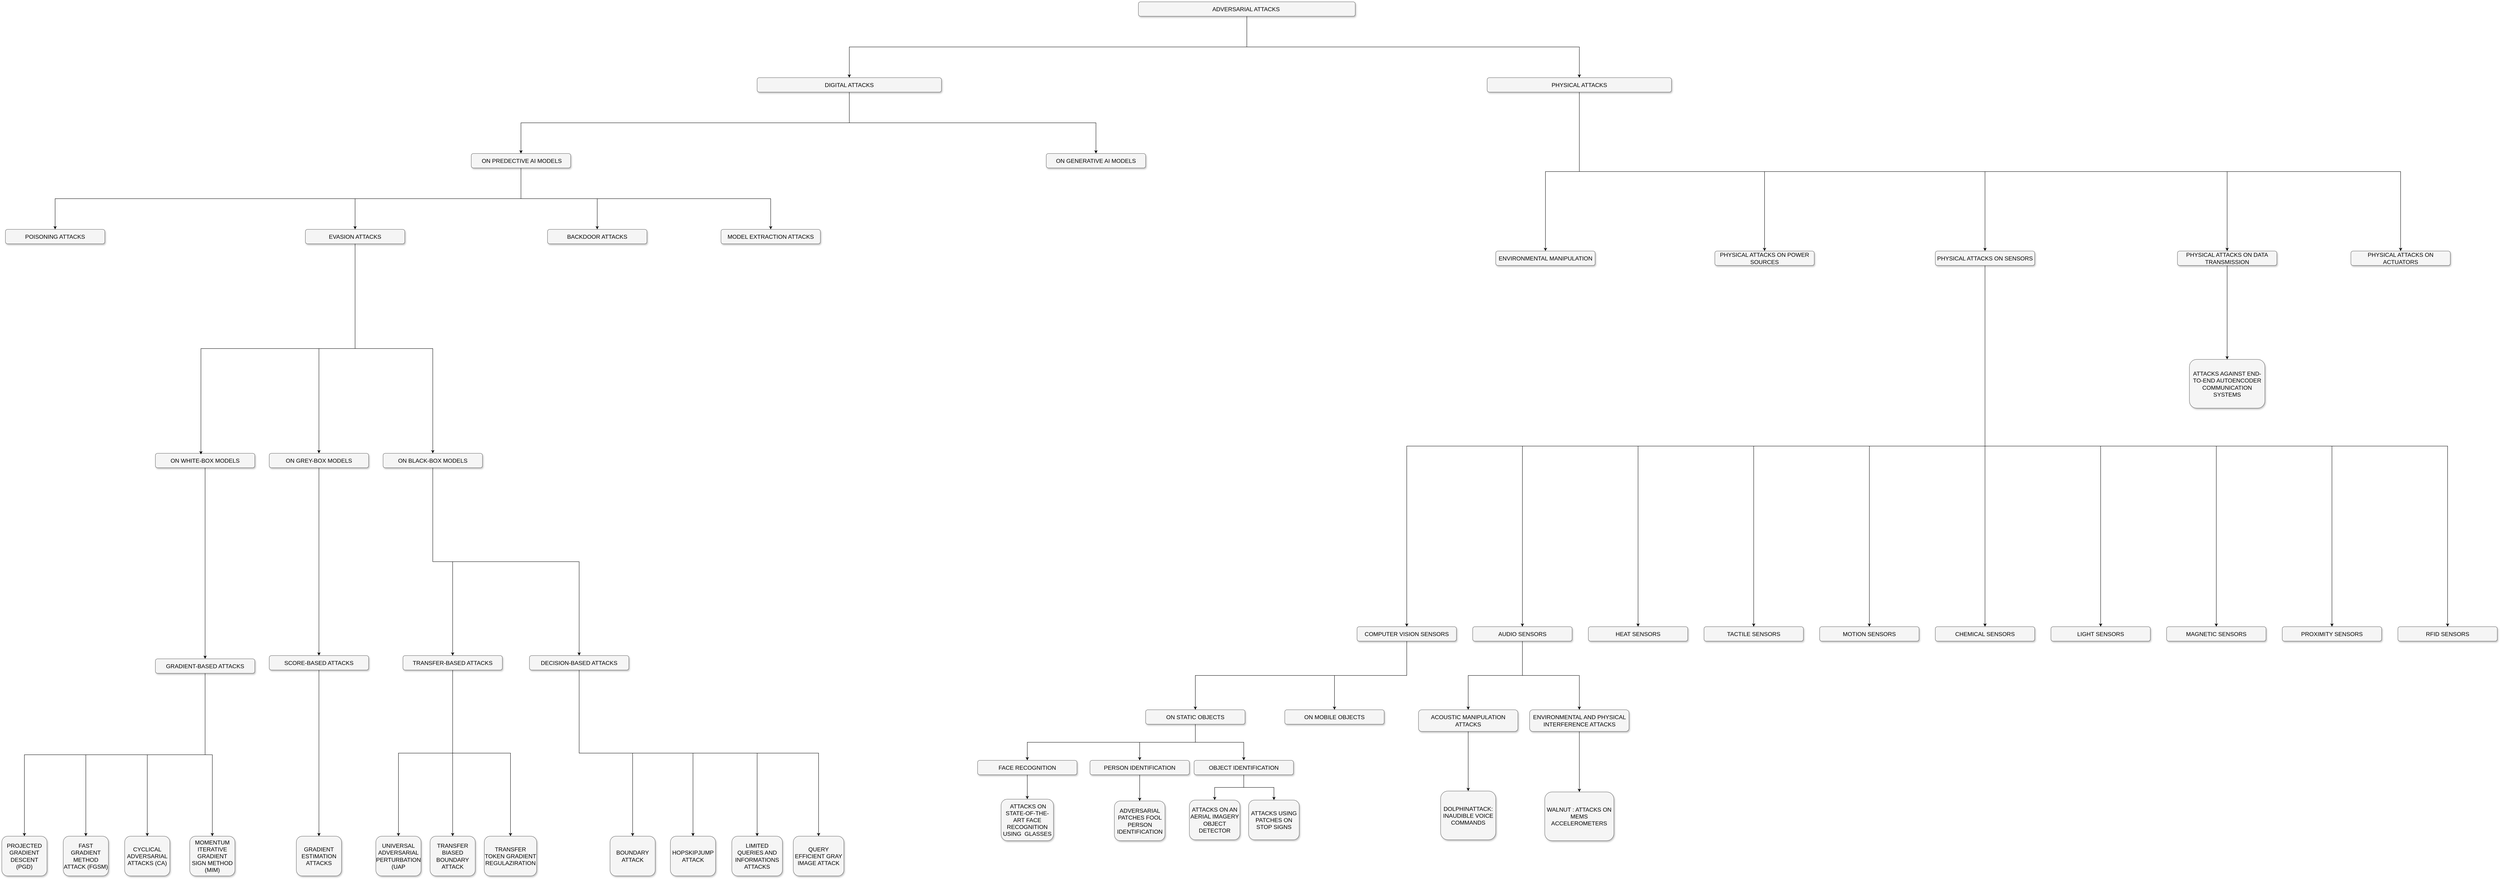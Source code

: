<mxfile version="23.1.5" type="github">
  <diagram name="Page-1" id="b98fa263-6416-c6ec-5b7d-78bf54ef71d0">
    <mxGraphModel dx="9243" dy="3036" grid="1" gridSize="10" guides="1" tooltips="1" connect="1" arrows="1" fold="1" page="1" pageScale="1.5" pageWidth="1169" pageHeight="826" background="none" math="0" shadow="0">
      <root>
        <mxCell id="0" style=";html=1;" />
        <mxCell id="1" style=";html=1;" parent="0" />
        <mxCell id="x_1_iU8MJ9YoaZBr5OPV-16" style="edgeStyle=orthogonalEdgeStyle;rounded=0;orthogonalLoop=1;jettySize=auto;html=1;exitX=0.5;exitY=1;exitDx=0;exitDy=0;entryX=0.5;entryY=0;entryDx=0;entryDy=0;" parent="1" source="303ed1de8c2c98b4-3" target="303ed1de8c2c98b4-4" edge="1">
          <mxGeometry relative="1" as="geometry" />
        </mxCell>
        <mxCell id="x_1_iU8MJ9YoaZBr5OPV-17" style="edgeStyle=orthogonalEdgeStyle;rounded=0;orthogonalLoop=1;jettySize=auto;html=1;exitX=0.5;exitY=1;exitDx=0;exitDy=0;entryX=0.5;entryY=0;entryDx=0;entryDy=0;" parent="1" source="303ed1de8c2c98b4-3" target="x_1_iU8MJ9YoaZBr5OPV-1" edge="1">
          <mxGeometry relative="1" as="geometry" />
        </mxCell>
        <mxCell id="303ed1de8c2c98b4-3" value="ADVERSARIAL ATTACKS&amp;nbsp;" style="whiteSpace=wrap;html=1;rounded=1;shadow=1;strokeWidth=1;fontSize=16;align=center;fillColor=#f5f5f5;strokeColor=#666666;" parent="1" vertex="1">
          <mxGeometry x="585" y="20" width="600" height="40" as="geometry" />
        </mxCell>
        <mxCell id="x_1_iU8MJ9YoaZBr5OPV-14" style="edgeStyle=orthogonalEdgeStyle;rounded=0;orthogonalLoop=1;jettySize=auto;html=1;exitX=0.5;exitY=1;exitDx=0;exitDy=0;entryX=0.5;entryY=0;entryDx=0;entryDy=0;" parent="1" source="303ed1de8c2c98b4-4" target="303ed1de8c2c98b4-5" edge="1">
          <mxGeometry relative="1" as="geometry" />
        </mxCell>
        <mxCell id="x_1_iU8MJ9YoaZBr5OPV-15" style="edgeStyle=orthogonalEdgeStyle;rounded=0;orthogonalLoop=1;jettySize=auto;html=1;exitX=0.5;exitY=1;exitDx=0;exitDy=0;entryX=0.5;entryY=0;entryDx=0;entryDy=0;" parent="1" source="303ed1de8c2c98b4-4" target="303ed1de8c2c98b4-6" edge="1">
          <mxGeometry relative="1" as="geometry" />
        </mxCell>
        <mxCell id="303ed1de8c2c98b4-4" value="DIGITAL ATTACKS" style="whiteSpace=wrap;html=1;rounded=1;shadow=1;strokeWidth=1;fontSize=16;align=center;fillColor=#f5f5f5;strokeColor=#666666;" parent="1" vertex="1">
          <mxGeometry x="-470" y="230" width="510" height="40" as="geometry" />
        </mxCell>
        <mxCell id="x_1_iU8MJ9YoaZBr5OPV-18" style="edgeStyle=orthogonalEdgeStyle;rounded=0;orthogonalLoop=1;jettySize=auto;html=1;exitX=0.5;exitY=1;exitDx=0;exitDy=0;entryX=0.5;entryY=0;entryDx=0;entryDy=0;" parent="1" source="303ed1de8c2c98b4-5" target="303ed1de8c2c98b4-7" edge="1">
          <mxGeometry relative="1" as="geometry" />
        </mxCell>
        <mxCell id="x_1_iU8MJ9YoaZBr5OPV-19" style="edgeStyle=orthogonalEdgeStyle;rounded=0;orthogonalLoop=1;jettySize=auto;html=1;exitX=0.5;exitY=1;exitDx=0;exitDy=0;entryX=0.5;entryY=0;entryDx=0;entryDy=0;" parent="1" source="303ed1de8c2c98b4-5" target="x_1_iU8MJ9YoaZBr5OPV-7" edge="1">
          <mxGeometry relative="1" as="geometry" />
        </mxCell>
        <mxCell id="x_1_iU8MJ9YoaZBr5OPV-20" style="edgeStyle=orthogonalEdgeStyle;rounded=0;orthogonalLoop=1;jettySize=auto;html=1;exitX=0.5;exitY=1;exitDx=0;exitDy=0;entryX=0.5;entryY=0;entryDx=0;entryDy=0;" parent="1" source="303ed1de8c2c98b4-5" target="x_1_iU8MJ9YoaZBr5OPV-8" edge="1">
          <mxGeometry relative="1" as="geometry" />
        </mxCell>
        <mxCell id="x_1_iU8MJ9YoaZBr5OPV-21" style="edgeStyle=orthogonalEdgeStyle;rounded=0;orthogonalLoop=1;jettySize=auto;html=1;exitX=0.5;exitY=1;exitDx=0;exitDy=0;entryX=0.5;entryY=0;entryDx=0;entryDy=0;" parent="1" source="303ed1de8c2c98b4-5" target="x_1_iU8MJ9YoaZBr5OPV-10" edge="1">
          <mxGeometry relative="1" as="geometry" />
        </mxCell>
        <mxCell id="303ed1de8c2c98b4-5" value="&amp;nbsp;ON PREDECTIVE AI MODELS" style="whiteSpace=wrap;html=1;rounded=1;shadow=1;strokeWidth=1;fontSize=16;align=center;fillColor=#f5f5f5;strokeColor=#666666;" parent="1" vertex="1">
          <mxGeometry x="-1261" y="440" width="275" height="40" as="geometry" />
        </mxCell>
        <mxCell id="303ed1de8c2c98b4-6" value="ON GENERATIVE AI MODELS" style="whiteSpace=wrap;html=1;rounded=1;shadow=1;strokeWidth=1;fontSize=16;align=center;fillColor=#f5f5f5;strokeColor=#666666;" parent="1" vertex="1">
          <mxGeometry x="330" y="440" width="275" height="40" as="geometry" />
        </mxCell>
        <mxCell id="303ed1de8c2c98b4-7" value="POISONING ATTACKS" style="whiteSpace=wrap;html=1;rounded=1;shadow=1;strokeWidth=1;fontSize=16;align=center;fillColor=#f5f5f5;strokeColor=#666666;" parent="1" vertex="1">
          <mxGeometry x="-2550" y="650" width="275" height="40" as="geometry" />
        </mxCell>
        <mxCell id="303ed1de8c2c98b4-27" value="MOMENTUM ITERATIVE GRADIENT SIGN METHOD (MIM)" style="whiteSpace=wrap;html=1;rounded=1;shadow=1;strokeWidth=1;fontSize=16;align=center;fillColor=#f5f5f5;strokeColor=#666666;" parent="1" vertex="1">
          <mxGeometry x="-2040" y="2330" width="125" height="110" as="geometry" />
        </mxCell>
        <mxCell id="303ed1de8c2c98b4-37" value="&lt;span&gt;UNIVERSAL ADVERSARIAL PERTURBATION (UAP&lt;/span&gt;" style="whiteSpace=wrap;html=1;rounded=1;shadow=1;strokeWidth=1;fontSize=16;align=center;fillColor=#f5f5f5;strokeColor=#666666;" parent="1" vertex="1">
          <mxGeometry x="-1525" y="2330" width="125" height="110" as="geometry" />
        </mxCell>
        <mxCell id="303ed1de8c2c98b4-49" value="FAST GRADIENT METHOD ATTACK (FGSM)" style="whiteSpace=wrap;html=1;rounded=1;shadow=1;strokeWidth=1;fontSize=16;align=center;fillColor=#f5f5f5;strokeColor=#666666;" parent="1" vertex="1">
          <mxGeometry x="-2390" y="2330" width="125" height="110" as="geometry" />
        </mxCell>
        <mxCell id="303ed1de8c2c98b4-50" value="&lt;span&gt;GRADIENT ESTIMATION ATTACKS&lt;/span&gt;" style="whiteSpace=wrap;html=1;rounded=1;shadow=1;strokeWidth=1;fontSize=16;align=center;fillColor=#f5f5f5;strokeColor=#666666;" parent="1" vertex="1">
          <mxGeometry x="-1745" y="2330" width="125" height="110" as="geometry" />
        </mxCell>
        <mxCell id="303ed1de8c2c98b4-59" value="&lt;span&gt;CYCLICAL ADVERSARIAL ATTACKS (CA)&lt;/span&gt;" style="whiteSpace=wrap;html=1;rounded=1;shadow=1;strokeWidth=1;fontSize=16;align=center;fillColor=#f5f5f5;strokeColor=#666666;" parent="1" vertex="1">
          <mxGeometry x="-2220" y="2330" width="125" height="110" as="geometry" />
        </mxCell>
        <mxCell id="WFDlAAHb3bw9WzpUW1FV-6" style="edgeStyle=orthogonalEdgeStyle;rounded=0;orthogonalLoop=1;jettySize=auto;html=1;exitX=0.5;exitY=1;exitDx=0;exitDy=0;entryX=0.5;entryY=0;entryDx=0;entryDy=0;" edge="1" parent="1" source="x_1_iU8MJ9YoaZBr5OPV-1" target="WFDlAAHb3bw9WzpUW1FV-5">
          <mxGeometry relative="1" as="geometry" />
        </mxCell>
        <mxCell id="WFDlAAHb3bw9WzpUW1FV-7" style="edgeStyle=orthogonalEdgeStyle;rounded=0;orthogonalLoop=1;jettySize=auto;html=1;exitX=0.5;exitY=1;exitDx=0;exitDy=0;entryX=0.5;entryY=0;entryDx=0;entryDy=0;" edge="1" parent="1" source="x_1_iU8MJ9YoaZBr5OPV-1" target="WFDlAAHb3bw9WzpUW1FV-1">
          <mxGeometry relative="1" as="geometry" />
        </mxCell>
        <mxCell id="WFDlAAHb3bw9WzpUW1FV-8" style="edgeStyle=orthogonalEdgeStyle;rounded=0;orthogonalLoop=1;jettySize=auto;html=1;exitX=0.5;exitY=1;exitDx=0;exitDy=0;entryX=0.5;entryY=0;entryDx=0;entryDy=0;" edge="1" parent="1" source="x_1_iU8MJ9YoaZBr5OPV-1" target="WFDlAAHb3bw9WzpUW1FV-2">
          <mxGeometry relative="1" as="geometry" />
        </mxCell>
        <mxCell id="WFDlAAHb3bw9WzpUW1FV-9" style="edgeStyle=orthogonalEdgeStyle;rounded=0;orthogonalLoop=1;jettySize=auto;html=1;exitX=0.5;exitY=1;exitDx=0;exitDy=0;entryX=0.5;entryY=0;entryDx=0;entryDy=0;" edge="1" parent="1" source="x_1_iU8MJ9YoaZBr5OPV-1" target="WFDlAAHb3bw9WzpUW1FV-3">
          <mxGeometry relative="1" as="geometry" />
        </mxCell>
        <mxCell id="WFDlAAHb3bw9WzpUW1FV-10" style="edgeStyle=orthogonalEdgeStyle;rounded=0;orthogonalLoop=1;jettySize=auto;html=1;exitX=0.5;exitY=1;exitDx=0;exitDy=0;entryX=0.5;entryY=0;entryDx=0;entryDy=0;" edge="1" parent="1" source="x_1_iU8MJ9YoaZBr5OPV-1" target="WFDlAAHb3bw9WzpUW1FV-4">
          <mxGeometry relative="1" as="geometry" />
        </mxCell>
        <mxCell id="x_1_iU8MJ9YoaZBr5OPV-1" value="PHYSICAL ATTACKS" style="whiteSpace=wrap;html=1;rounded=1;shadow=1;strokeWidth=1;fontSize=16;align=center;fillColor=#f5f5f5;strokeColor=#666666;" parent="1" vertex="1">
          <mxGeometry x="1550" y="230" width="510" height="40" as="geometry" />
        </mxCell>
        <mxCell id="x_1_iU8MJ9YoaZBr5OPV-28" style="edgeStyle=orthogonalEdgeStyle;rounded=0;orthogonalLoop=1;jettySize=auto;html=1;exitX=0.5;exitY=1;exitDx=0;exitDy=0;entryX=0.5;entryY=0;entryDx=0;entryDy=0;" parent="1" source="x_1_iU8MJ9YoaZBr5OPV-7" target="x_1_iU8MJ9YoaZBr5OPV-22" edge="1">
          <mxGeometry relative="1" as="geometry" />
        </mxCell>
        <mxCell id="x_1_iU8MJ9YoaZBr5OPV-29" style="edgeStyle=orthogonalEdgeStyle;rounded=0;orthogonalLoop=1;jettySize=auto;html=1;exitX=0.5;exitY=1;exitDx=0;exitDy=0;entryX=0.5;entryY=0;entryDx=0;entryDy=0;" parent="1" source="x_1_iU8MJ9YoaZBr5OPV-7" target="x_1_iU8MJ9YoaZBr5OPV-25" edge="1">
          <mxGeometry relative="1" as="geometry" />
        </mxCell>
        <mxCell id="x_1_iU8MJ9YoaZBr5OPV-7" value="EVASION ATTACKS" style="whiteSpace=wrap;html=1;rounded=1;shadow=1;strokeWidth=1;fontSize=16;align=center;fillColor=#f5f5f5;strokeColor=#666666;" parent="1" vertex="1">
          <mxGeometry x="-1720" y="650" width="275" height="40" as="geometry" />
        </mxCell>
        <mxCell id="x_1_iU8MJ9YoaZBr5OPV-8" value="BACKDOOR ATTACKS" style="whiteSpace=wrap;html=1;rounded=1;shadow=1;strokeWidth=1;fontSize=16;align=center;fillColor=#f5f5f5;strokeColor=#666666;" parent="1" vertex="1">
          <mxGeometry x="-1050" y="650" width="275" height="40" as="geometry" />
        </mxCell>
        <mxCell id="x_1_iU8MJ9YoaZBr5OPV-10" value="MODEL EXTRACTION ATTACKS" style="whiteSpace=wrap;html=1;rounded=1;shadow=1;strokeWidth=1;fontSize=16;align=center;fillColor=#f5f5f5;strokeColor=#666666;" parent="1" vertex="1">
          <mxGeometry x="-570" y="650" width="275" height="40" as="geometry" />
        </mxCell>
        <mxCell id="x_1_iU8MJ9YoaZBr5OPV-36" style="edgeStyle=orthogonalEdgeStyle;rounded=0;orthogonalLoop=1;jettySize=auto;html=1;exitX=0.5;exitY=1;exitDx=0;exitDy=0;entryX=0.5;entryY=0;entryDx=0;entryDy=0;" parent="1" source="x_1_iU8MJ9YoaZBr5OPV-22" target="x_1_iU8MJ9YoaZBr5OPV-31" edge="1">
          <mxGeometry relative="1" as="geometry" />
        </mxCell>
        <mxCell id="x_1_iU8MJ9YoaZBr5OPV-22" value="ON GREY-BOX MODELS" style="whiteSpace=wrap;html=1;rounded=1;shadow=1;strokeWidth=1;fontSize=16;align=center;fillColor=#f5f5f5;strokeColor=#666666;" parent="1" vertex="1">
          <mxGeometry x="-1820" y="1270" width="275" height="40" as="geometry" />
        </mxCell>
        <mxCell id="x_1_iU8MJ9YoaZBr5OPV-35" style="edgeStyle=orthogonalEdgeStyle;rounded=0;orthogonalLoop=1;jettySize=auto;html=1;exitX=0.5;exitY=1;exitDx=0;exitDy=0;entryX=0.5;entryY=0;entryDx=0;entryDy=0;" parent="1" source="x_1_iU8MJ9YoaZBr5OPV-23" target="x_1_iU8MJ9YoaZBr5OPV-30" edge="1">
          <mxGeometry relative="1" as="geometry" />
        </mxCell>
        <mxCell id="x_1_iU8MJ9YoaZBr5OPV-23" value="ON WHITE-BOX MODELS" style="whiteSpace=wrap;html=1;rounded=1;shadow=1;strokeWidth=1;fontSize=16;align=center;fillColor=#f5f5f5;strokeColor=#666666;" parent="1" vertex="1">
          <mxGeometry x="-2135" y="1270" width="275" height="40" as="geometry" />
        </mxCell>
        <mxCell id="x_1_iU8MJ9YoaZBr5OPV-37" style="edgeStyle=orthogonalEdgeStyle;rounded=0;orthogonalLoop=1;jettySize=auto;html=1;exitX=0.5;exitY=1;exitDx=0;exitDy=0;entryX=0.5;entryY=0;entryDx=0;entryDy=0;" parent="1" source="x_1_iU8MJ9YoaZBr5OPV-25" target="x_1_iU8MJ9YoaZBr5OPV-32" edge="1">
          <mxGeometry relative="1" as="geometry" />
        </mxCell>
        <mxCell id="x_1_iU8MJ9YoaZBr5OPV-38" style="edgeStyle=orthogonalEdgeStyle;rounded=0;orthogonalLoop=1;jettySize=auto;html=1;exitX=0.5;exitY=1;exitDx=0;exitDy=0;entryX=0.5;entryY=0;entryDx=0;entryDy=0;" parent="1" source="x_1_iU8MJ9YoaZBr5OPV-25" target="x_1_iU8MJ9YoaZBr5OPV-33" edge="1">
          <mxGeometry relative="1" as="geometry" />
        </mxCell>
        <mxCell id="x_1_iU8MJ9YoaZBr5OPV-25" value="ON BLACK-BOX MODELS" style="whiteSpace=wrap;html=1;rounded=1;shadow=1;strokeWidth=1;fontSize=16;align=center;fillColor=#f5f5f5;strokeColor=#666666;" parent="1" vertex="1">
          <mxGeometry x="-1505" y="1270" width="275" height="40" as="geometry" />
        </mxCell>
        <mxCell id="x_1_iU8MJ9YoaZBr5OPV-26" style="edgeStyle=orthogonalEdgeStyle;rounded=0;orthogonalLoop=1;jettySize=auto;html=1;exitX=0.5;exitY=1;exitDx=0;exitDy=0;entryX=0.458;entryY=0.075;entryDx=0;entryDy=0;entryPerimeter=0;" parent="1" source="x_1_iU8MJ9YoaZBr5OPV-7" target="x_1_iU8MJ9YoaZBr5OPV-23" edge="1">
          <mxGeometry relative="1" as="geometry" />
        </mxCell>
        <mxCell id="x_1_iU8MJ9YoaZBr5OPV-39" style="edgeStyle=orthogonalEdgeStyle;rounded=0;orthogonalLoop=1;jettySize=auto;html=1;exitX=0.5;exitY=1;exitDx=0;exitDy=0;entryX=0.5;entryY=0;entryDx=0;entryDy=0;" parent="1" source="x_1_iU8MJ9YoaZBr5OPV-30" target="303ed1de8c2c98b4-49" edge="1">
          <mxGeometry relative="1" as="geometry" />
        </mxCell>
        <mxCell id="x_1_iU8MJ9YoaZBr5OPV-40" style="edgeStyle=orthogonalEdgeStyle;rounded=0;orthogonalLoop=1;jettySize=auto;html=1;exitX=0.5;exitY=1;exitDx=0;exitDy=0;entryX=0.5;entryY=0;entryDx=0;entryDy=0;" parent="1" source="x_1_iU8MJ9YoaZBr5OPV-30" target="303ed1de8c2c98b4-59" edge="1">
          <mxGeometry relative="1" as="geometry" />
        </mxCell>
        <mxCell id="x_1_iU8MJ9YoaZBr5OPV-41" style="edgeStyle=orthogonalEdgeStyle;rounded=0;orthogonalLoop=1;jettySize=auto;html=1;exitX=0.5;exitY=1;exitDx=0;exitDy=0;entryX=0.5;entryY=0;entryDx=0;entryDy=0;" parent="1" source="x_1_iU8MJ9YoaZBr5OPV-30" target="303ed1de8c2c98b4-27" edge="1">
          <mxGeometry relative="1" as="geometry" />
        </mxCell>
        <mxCell id="x_1_iU8MJ9YoaZBr5OPV-43" style="edgeStyle=orthogonalEdgeStyle;rounded=0;orthogonalLoop=1;jettySize=auto;html=1;exitX=0.5;exitY=1;exitDx=0;exitDy=0;entryX=0.5;entryY=0;entryDx=0;entryDy=0;" parent="1" source="x_1_iU8MJ9YoaZBr5OPV-30" target="x_1_iU8MJ9YoaZBr5OPV-42" edge="1">
          <mxGeometry relative="1" as="geometry" />
        </mxCell>
        <mxCell id="x_1_iU8MJ9YoaZBr5OPV-30" value="GRADIENT-BASED ATTACKS" style="whiteSpace=wrap;html=1;rounded=1;shadow=1;strokeWidth=1;fontSize=16;align=center;fillColor=#f5f5f5;strokeColor=#666666;" parent="1" vertex="1">
          <mxGeometry x="-2135" y="1839" width="275" height="40" as="geometry" />
        </mxCell>
        <mxCell id="x_1_iU8MJ9YoaZBr5OPV-44" style="edgeStyle=orthogonalEdgeStyle;rounded=0;orthogonalLoop=1;jettySize=auto;html=1;exitX=0.5;exitY=1;exitDx=0;exitDy=0;entryX=0.5;entryY=0;entryDx=0;entryDy=0;" parent="1" source="x_1_iU8MJ9YoaZBr5OPV-31" target="303ed1de8c2c98b4-50" edge="1">
          <mxGeometry relative="1" as="geometry" />
        </mxCell>
        <mxCell id="x_1_iU8MJ9YoaZBr5OPV-31" value="SCORE-BASED ATTACKS" style="whiteSpace=wrap;html=1;rounded=1;shadow=1;strokeWidth=1;fontSize=16;align=center;fillColor=#f5f5f5;strokeColor=#666666;" parent="1" vertex="1">
          <mxGeometry x="-1820" y="1830" width="275" height="40" as="geometry" />
        </mxCell>
        <mxCell id="x_1_iU8MJ9YoaZBr5OPV-48" style="edgeStyle=orthogonalEdgeStyle;rounded=0;orthogonalLoop=1;jettySize=auto;html=1;exitX=0.5;exitY=1;exitDx=0;exitDy=0;entryX=0.5;entryY=0;entryDx=0;entryDy=0;" parent="1" source="x_1_iU8MJ9YoaZBr5OPV-32" target="303ed1de8c2c98b4-37" edge="1">
          <mxGeometry relative="1" as="geometry" />
        </mxCell>
        <mxCell id="x_1_iU8MJ9YoaZBr5OPV-49" style="edgeStyle=orthogonalEdgeStyle;rounded=0;orthogonalLoop=1;jettySize=auto;html=1;exitX=0.5;exitY=1;exitDx=0;exitDy=0;entryX=0.5;entryY=0;entryDx=0;entryDy=0;" parent="1" source="x_1_iU8MJ9YoaZBr5OPV-32" target="x_1_iU8MJ9YoaZBr5OPV-46" edge="1">
          <mxGeometry relative="1" as="geometry" />
        </mxCell>
        <mxCell id="x_1_iU8MJ9YoaZBr5OPV-50" style="edgeStyle=orthogonalEdgeStyle;rounded=0;orthogonalLoop=1;jettySize=auto;html=1;exitX=0.5;exitY=1;exitDx=0;exitDy=0;entryX=0.5;entryY=0;entryDx=0;entryDy=0;" parent="1" source="x_1_iU8MJ9YoaZBr5OPV-32" target="x_1_iU8MJ9YoaZBr5OPV-47" edge="1">
          <mxGeometry relative="1" as="geometry" />
        </mxCell>
        <mxCell id="x_1_iU8MJ9YoaZBr5OPV-32" value="TRANSFER-BASED ATTACKS" style="whiteSpace=wrap;html=1;rounded=1;shadow=1;strokeWidth=1;fontSize=16;align=center;fillColor=#f5f5f5;strokeColor=#666666;" parent="1" vertex="1">
          <mxGeometry x="-1450" y="1830" width="275" height="40" as="geometry" />
        </mxCell>
        <mxCell id="x_1_iU8MJ9YoaZBr5OPV-55" style="edgeStyle=orthogonalEdgeStyle;rounded=0;orthogonalLoop=1;jettySize=auto;html=1;exitX=0.5;exitY=1;exitDx=0;exitDy=0;entryX=0.5;entryY=0;entryDx=0;entryDy=0;" parent="1" source="x_1_iU8MJ9YoaZBr5OPV-33" target="x_1_iU8MJ9YoaZBr5OPV-52" edge="1">
          <mxGeometry relative="1" as="geometry" />
        </mxCell>
        <mxCell id="x_1_iU8MJ9YoaZBr5OPV-56" style="edgeStyle=orthogonalEdgeStyle;rounded=0;orthogonalLoop=1;jettySize=auto;html=1;exitX=0.5;exitY=1;exitDx=0;exitDy=0;entryX=0.5;entryY=0;entryDx=0;entryDy=0;" parent="1" source="x_1_iU8MJ9YoaZBr5OPV-33" target="x_1_iU8MJ9YoaZBr5OPV-51" edge="1">
          <mxGeometry relative="1" as="geometry" />
        </mxCell>
        <mxCell id="x_1_iU8MJ9YoaZBr5OPV-57" style="edgeStyle=orthogonalEdgeStyle;rounded=0;orthogonalLoop=1;jettySize=auto;html=1;exitX=0.5;exitY=1;exitDx=0;exitDy=0;entryX=0.5;entryY=0;entryDx=0;entryDy=0;" parent="1" source="x_1_iU8MJ9YoaZBr5OPV-33" target="x_1_iU8MJ9YoaZBr5OPV-53" edge="1">
          <mxGeometry relative="1" as="geometry" />
        </mxCell>
        <mxCell id="x_1_iU8MJ9YoaZBr5OPV-58" style="edgeStyle=orthogonalEdgeStyle;rounded=0;orthogonalLoop=1;jettySize=auto;html=1;exitX=0.5;exitY=1;exitDx=0;exitDy=0;entryX=0.5;entryY=0;entryDx=0;entryDy=0;" parent="1" source="x_1_iU8MJ9YoaZBr5OPV-33" target="x_1_iU8MJ9YoaZBr5OPV-54" edge="1">
          <mxGeometry relative="1" as="geometry" />
        </mxCell>
        <mxCell id="x_1_iU8MJ9YoaZBr5OPV-33" value="DECISION-BASED ATTACKS" style="whiteSpace=wrap;html=1;rounded=1;shadow=1;strokeWidth=1;fontSize=16;align=center;fillColor=#f5f5f5;strokeColor=#666666;" parent="1" vertex="1">
          <mxGeometry x="-1100" y="1830" width="275" height="40" as="geometry" />
        </mxCell>
        <mxCell id="x_1_iU8MJ9YoaZBr5OPV-34" style="edgeStyle=orthogonalEdgeStyle;rounded=0;orthogonalLoop=1;jettySize=auto;html=1;exitX=0.5;exitY=1;exitDx=0;exitDy=0;" parent="1" source="x_1_iU8MJ9YoaZBr5OPV-32" target="x_1_iU8MJ9YoaZBr5OPV-32" edge="1">
          <mxGeometry relative="1" as="geometry" />
        </mxCell>
        <mxCell id="x_1_iU8MJ9YoaZBr5OPV-42" value="&lt;span&gt;PROJECTED GRADIENT DESCENT (PGD)&lt;/span&gt;" style="whiteSpace=wrap;html=1;rounded=1;shadow=1;strokeWidth=1;fontSize=16;align=center;fillColor=#f5f5f5;strokeColor=#666666;" parent="1" vertex="1">
          <mxGeometry x="-2560" y="2330" width="125" height="110" as="geometry" />
        </mxCell>
        <mxCell id="x_1_iU8MJ9YoaZBr5OPV-46" value="TRANSFER BIASED BOUNDARY ATTACK" style="whiteSpace=wrap;html=1;rounded=1;shadow=1;strokeWidth=1;fontSize=16;align=center;fillColor=#f5f5f5;strokeColor=#666666;" parent="1" vertex="1">
          <mxGeometry x="-1375" y="2330" width="125" height="110" as="geometry" />
        </mxCell>
        <mxCell id="x_1_iU8MJ9YoaZBr5OPV-47" value="TRANSFER TOKEN GRADIENT REGULAZIRATION" style="whiteSpace=wrap;html=1;rounded=1;shadow=1;strokeWidth=1;fontSize=16;align=center;fillColor=#f5f5f5;strokeColor=#666666;" parent="1" vertex="1">
          <mxGeometry x="-1225" y="2330" width="145" height="110" as="geometry" />
        </mxCell>
        <mxCell id="x_1_iU8MJ9YoaZBr5OPV-51" value="HOPSKIPJUMP ATTACK" style="whiteSpace=wrap;html=1;rounded=1;shadow=1;strokeWidth=1;fontSize=16;align=center;fillColor=#f5f5f5;strokeColor=#666666;" parent="1" vertex="1">
          <mxGeometry x="-710" y="2330" width="125" height="110" as="geometry" />
        </mxCell>
        <mxCell id="x_1_iU8MJ9YoaZBr5OPV-52" value="BOUNDARY ATTACK" style="whiteSpace=wrap;html=1;rounded=1;shadow=1;strokeWidth=1;fontSize=16;align=center;fillColor=#f5f5f5;strokeColor=#666666;" parent="1" vertex="1">
          <mxGeometry x="-877" y="2330" width="125" height="110" as="geometry" />
        </mxCell>
        <mxCell id="x_1_iU8MJ9YoaZBr5OPV-53" value="LIMITED QUERIES AND INFORMATIONS ATTACKS" style="whiteSpace=wrap;html=1;rounded=1;shadow=1;strokeWidth=1;fontSize=16;align=center;fillColor=#f5f5f5;strokeColor=#666666;" parent="1" vertex="1">
          <mxGeometry x="-540" y="2330" width="140" height="110" as="geometry" />
        </mxCell>
        <mxCell id="x_1_iU8MJ9YoaZBr5OPV-54" value="QUERY EFFICIENT GRAY IMAGE ATTACK" style="whiteSpace=wrap;html=1;rounded=1;shadow=1;strokeWidth=1;fontSize=16;align=center;fillColor=#f5f5f5;strokeColor=#666666;" parent="1" vertex="1">
          <mxGeometry x="-370" y="2330" width="140" height="110" as="geometry" />
        </mxCell>
        <mxCell id="WFDlAAHb3bw9WzpUW1FV-1" value="PHYSICAL ATTACKS ON POWER SOURCES" style="whiteSpace=wrap;html=1;rounded=1;shadow=1;strokeWidth=1;fontSize=16;align=center;fillColor=#f5f5f5;strokeColor=#666666;" vertex="1" parent="1">
          <mxGeometry x="2180" y="710" width="275" height="40" as="geometry" />
        </mxCell>
        <mxCell id="WFDlAAHb3bw9WzpUW1FV-26" style="edgeStyle=orthogonalEdgeStyle;rounded=0;orthogonalLoop=1;jettySize=auto;html=1;exitX=0.5;exitY=1;exitDx=0;exitDy=0;entryX=0.5;entryY=0;entryDx=0;entryDy=0;" edge="1" parent="1" source="WFDlAAHb3bw9WzpUW1FV-2" target="WFDlAAHb3bw9WzpUW1FV-11">
          <mxGeometry relative="1" as="geometry" />
        </mxCell>
        <mxCell id="WFDlAAHb3bw9WzpUW1FV-27" style="edgeStyle=orthogonalEdgeStyle;rounded=0;orthogonalLoop=1;jettySize=auto;html=1;exitX=0.5;exitY=1;exitDx=0;exitDy=0;entryX=0.5;entryY=0;entryDx=0;entryDy=0;" edge="1" parent="1" source="WFDlAAHb3bw9WzpUW1FV-2" target="WFDlAAHb3bw9WzpUW1FV-21">
          <mxGeometry relative="1" as="geometry" />
        </mxCell>
        <mxCell id="WFDlAAHb3bw9WzpUW1FV-28" style="edgeStyle=orthogonalEdgeStyle;rounded=0;orthogonalLoop=1;jettySize=auto;html=1;exitX=0.5;exitY=1;exitDx=0;exitDy=0;entryX=0.5;entryY=0;entryDx=0;entryDy=0;" edge="1" parent="1" source="WFDlAAHb3bw9WzpUW1FV-2" target="WFDlAAHb3bw9WzpUW1FV-20">
          <mxGeometry relative="1" as="geometry" />
        </mxCell>
        <mxCell id="WFDlAAHb3bw9WzpUW1FV-29" style="edgeStyle=orthogonalEdgeStyle;rounded=0;orthogonalLoop=1;jettySize=auto;html=1;exitX=0.5;exitY=1;exitDx=0;exitDy=0;entryX=0.5;entryY=0;entryDx=0;entryDy=0;" edge="1" parent="1" source="WFDlAAHb3bw9WzpUW1FV-2" target="WFDlAAHb3bw9WzpUW1FV-19">
          <mxGeometry relative="1" as="geometry" />
        </mxCell>
        <mxCell id="WFDlAAHb3bw9WzpUW1FV-30" style="edgeStyle=orthogonalEdgeStyle;rounded=0;orthogonalLoop=1;jettySize=auto;html=1;exitX=0.5;exitY=1;exitDx=0;exitDy=0;entryX=0.5;entryY=0;entryDx=0;entryDy=0;" edge="1" parent="1" source="WFDlAAHb3bw9WzpUW1FV-2" target="WFDlAAHb3bw9WzpUW1FV-18">
          <mxGeometry relative="1" as="geometry" />
        </mxCell>
        <mxCell id="WFDlAAHb3bw9WzpUW1FV-31" style="edgeStyle=orthogonalEdgeStyle;rounded=0;orthogonalLoop=1;jettySize=auto;html=1;exitX=0.5;exitY=1;exitDx=0;exitDy=0;" edge="1" parent="1" source="WFDlAAHb3bw9WzpUW1FV-2" target="WFDlAAHb3bw9WzpUW1FV-17">
          <mxGeometry relative="1" as="geometry" />
        </mxCell>
        <mxCell id="WFDlAAHb3bw9WzpUW1FV-33" style="edgeStyle=orthogonalEdgeStyle;rounded=0;orthogonalLoop=1;jettySize=auto;html=1;exitX=0.5;exitY=1;exitDx=0;exitDy=0;entryX=0.5;entryY=0;entryDx=0;entryDy=0;" edge="1" parent="1" source="WFDlAAHb3bw9WzpUW1FV-2" target="WFDlAAHb3bw9WzpUW1FV-16">
          <mxGeometry relative="1" as="geometry" />
        </mxCell>
        <mxCell id="WFDlAAHb3bw9WzpUW1FV-34" style="edgeStyle=orthogonalEdgeStyle;rounded=0;orthogonalLoop=1;jettySize=auto;html=1;exitX=0.5;exitY=1;exitDx=0;exitDy=0;entryX=0.5;entryY=0;entryDx=0;entryDy=0;" edge="1" parent="1" source="WFDlAAHb3bw9WzpUW1FV-2" target="WFDlAAHb3bw9WzpUW1FV-15">
          <mxGeometry relative="1" as="geometry" />
        </mxCell>
        <mxCell id="WFDlAAHb3bw9WzpUW1FV-35" style="edgeStyle=orthogonalEdgeStyle;rounded=0;orthogonalLoop=1;jettySize=auto;html=1;exitX=0.5;exitY=1;exitDx=0;exitDy=0;entryX=0.5;entryY=0;entryDx=0;entryDy=0;" edge="1" parent="1" source="WFDlAAHb3bw9WzpUW1FV-2" target="WFDlAAHb3bw9WzpUW1FV-14">
          <mxGeometry relative="1" as="geometry" />
        </mxCell>
        <mxCell id="WFDlAAHb3bw9WzpUW1FV-36" style="edgeStyle=orthogonalEdgeStyle;rounded=0;orthogonalLoop=1;jettySize=auto;html=1;exitX=0.5;exitY=1;exitDx=0;exitDy=0;entryX=0.5;entryY=0;entryDx=0;entryDy=0;" edge="1" parent="1" source="WFDlAAHb3bw9WzpUW1FV-2" target="WFDlAAHb3bw9WzpUW1FV-13">
          <mxGeometry relative="1" as="geometry" />
        </mxCell>
        <mxCell id="WFDlAAHb3bw9WzpUW1FV-2" value="PHYSICAL ATTACKS ON SENSORS" style="whiteSpace=wrap;html=1;rounded=1;shadow=1;strokeWidth=1;fontSize=16;align=center;fillColor=#f5f5f5;strokeColor=#666666;" vertex="1" parent="1">
          <mxGeometry x="2790" y="710" width="275" height="40" as="geometry" />
        </mxCell>
        <mxCell id="WFDlAAHb3bw9WzpUW1FV-75" style="edgeStyle=orthogonalEdgeStyle;rounded=0;orthogonalLoop=1;jettySize=auto;html=1;exitX=0.5;exitY=1;exitDx=0;exitDy=0;" edge="1" parent="1" source="WFDlAAHb3bw9WzpUW1FV-3" target="WFDlAAHb3bw9WzpUW1FV-74">
          <mxGeometry relative="1" as="geometry" />
        </mxCell>
        <mxCell id="WFDlAAHb3bw9WzpUW1FV-3" value="PHYSICAL ATTACKS ON DATA TRANSMISSION" style="whiteSpace=wrap;html=1;rounded=1;shadow=1;strokeWidth=1;fontSize=16;align=center;fillColor=#f5f5f5;strokeColor=#666666;" vertex="1" parent="1">
          <mxGeometry x="3460" y="710" width="275" height="40" as="geometry" />
        </mxCell>
        <mxCell id="WFDlAAHb3bw9WzpUW1FV-4" value="PHYSICAL ATTACKS ON ACTUATORS" style="whiteSpace=wrap;html=1;rounded=1;shadow=1;strokeWidth=1;fontSize=16;align=center;fillColor=#f5f5f5;strokeColor=#666666;" vertex="1" parent="1">
          <mxGeometry x="3940" y="710" width="275" height="40" as="geometry" />
        </mxCell>
        <mxCell id="WFDlAAHb3bw9WzpUW1FV-5" value="ENVIRONMENTAL MANIPULATION" style="whiteSpace=wrap;html=1;rounded=1;shadow=1;strokeWidth=1;fontSize=16;align=center;fillColor=#f5f5f5;strokeColor=#666666;" vertex="1" parent="1">
          <mxGeometry x="1573.75" y="710" width="275" height="40" as="geometry" />
        </mxCell>
        <mxCell id="WFDlAAHb3bw9WzpUW1FV-72" style="edgeStyle=orthogonalEdgeStyle;rounded=0;orthogonalLoop=1;jettySize=auto;html=1;exitX=0.5;exitY=1;exitDx=0;exitDy=0;entryX=0.5;entryY=0;entryDx=0;entryDy=0;" edge="1" parent="1" source="WFDlAAHb3bw9WzpUW1FV-11" target="WFDlAAHb3bw9WzpUW1FV-39">
          <mxGeometry relative="1" as="geometry" />
        </mxCell>
        <mxCell id="WFDlAAHb3bw9WzpUW1FV-73" style="edgeStyle=orthogonalEdgeStyle;rounded=0;orthogonalLoop=1;jettySize=auto;html=1;exitX=0.5;exitY=1;exitDx=0;exitDy=0;entryX=0.5;entryY=0;entryDx=0;entryDy=0;" edge="1" parent="1" source="WFDlAAHb3bw9WzpUW1FV-11" target="WFDlAAHb3bw9WzpUW1FV-38">
          <mxGeometry relative="1" as="geometry" />
        </mxCell>
        <mxCell id="WFDlAAHb3bw9WzpUW1FV-11" value="COMPUTER VISION SENSORS" style="whiteSpace=wrap;html=1;rounded=1;shadow=1;strokeWidth=1;fontSize=16;align=center;fillColor=#f5f5f5;strokeColor=#666666;" vertex="1" parent="1">
          <mxGeometry x="1190" y="1750" width="275" height="40" as="geometry" />
        </mxCell>
        <mxCell id="WFDlAAHb3bw9WzpUW1FV-13" value="RFID SENSORS" style="whiteSpace=wrap;html=1;rounded=1;shadow=1;strokeWidth=1;fontSize=16;align=center;fillColor=#f5f5f5;strokeColor=#666666;" vertex="1" parent="1">
          <mxGeometry x="4070" y="1750" width="275" height="40" as="geometry" />
        </mxCell>
        <mxCell id="WFDlAAHb3bw9WzpUW1FV-14" value="PROXIMITY SENSORS" style="whiteSpace=wrap;html=1;rounded=1;shadow=1;strokeWidth=1;fontSize=16;align=center;fillColor=#f5f5f5;strokeColor=#666666;" vertex="1" parent="1">
          <mxGeometry x="3750" y="1750" width="275" height="40" as="geometry" />
        </mxCell>
        <mxCell id="WFDlAAHb3bw9WzpUW1FV-15" value="MAGNETIC SENSORS" style="whiteSpace=wrap;html=1;rounded=1;shadow=1;strokeWidth=1;fontSize=16;align=center;fillColor=#f5f5f5;strokeColor=#666666;" vertex="1" parent="1">
          <mxGeometry x="3430" y="1750" width="275" height="40" as="geometry" />
        </mxCell>
        <mxCell id="WFDlAAHb3bw9WzpUW1FV-16" value="LIGHT SENSORS" style="whiteSpace=wrap;html=1;rounded=1;shadow=1;strokeWidth=1;fontSize=16;align=center;fillColor=#f5f5f5;strokeColor=#666666;" vertex="1" parent="1">
          <mxGeometry x="3110" y="1750" width="275" height="40" as="geometry" />
        </mxCell>
        <mxCell id="WFDlAAHb3bw9WzpUW1FV-17" value="CHEMICAL SENSORS" style="whiteSpace=wrap;html=1;rounded=1;shadow=1;strokeWidth=1;fontSize=16;align=center;fillColor=#f5f5f5;strokeColor=#666666;" vertex="1" parent="1">
          <mxGeometry x="2790" y="1750" width="275" height="40" as="geometry" />
        </mxCell>
        <mxCell id="WFDlAAHb3bw9WzpUW1FV-18" value="MOTION SENSORS" style="whiteSpace=wrap;html=1;rounded=1;shadow=1;strokeWidth=1;fontSize=16;align=center;fillColor=#f5f5f5;strokeColor=#666666;" vertex="1" parent="1">
          <mxGeometry x="2470" y="1750" width="275" height="40" as="geometry" />
        </mxCell>
        <mxCell id="WFDlAAHb3bw9WzpUW1FV-19" value="TACTILE SENSORS" style="whiteSpace=wrap;html=1;rounded=1;shadow=1;strokeWidth=1;fontSize=16;align=center;fillColor=#f5f5f5;strokeColor=#666666;" vertex="1" parent="1">
          <mxGeometry x="2150" y="1750" width="275" height="40" as="geometry" />
        </mxCell>
        <mxCell id="WFDlAAHb3bw9WzpUW1FV-20" value="HEAT SENSORS" style="whiteSpace=wrap;html=1;rounded=1;shadow=1;strokeWidth=1;fontSize=16;align=center;fillColor=#f5f5f5;strokeColor=#666666;" vertex="1" parent="1">
          <mxGeometry x="1830" y="1750" width="275" height="40" as="geometry" />
        </mxCell>
        <mxCell id="WFDlAAHb3bw9WzpUW1FV-69" style="edgeStyle=orthogonalEdgeStyle;rounded=0;orthogonalLoop=1;jettySize=auto;html=1;exitX=0.5;exitY=1;exitDx=0;exitDy=0;" edge="1" parent="1" source="WFDlAAHb3bw9WzpUW1FV-21" target="WFDlAAHb3bw9WzpUW1FV-60">
          <mxGeometry relative="1" as="geometry" />
        </mxCell>
        <mxCell id="WFDlAAHb3bw9WzpUW1FV-70" style="edgeStyle=orthogonalEdgeStyle;rounded=0;orthogonalLoop=1;jettySize=auto;html=1;exitX=0.5;exitY=1;exitDx=0;exitDy=0;" edge="1" parent="1" source="WFDlAAHb3bw9WzpUW1FV-21" target="WFDlAAHb3bw9WzpUW1FV-61">
          <mxGeometry relative="1" as="geometry" />
        </mxCell>
        <mxCell id="WFDlAAHb3bw9WzpUW1FV-21" value="AUDIO SENSORS" style="whiteSpace=wrap;html=1;rounded=1;shadow=1;strokeWidth=1;fontSize=16;align=center;fillColor=#f5f5f5;strokeColor=#666666;" vertex="1" parent="1">
          <mxGeometry x="1510" y="1750" width="275" height="40" as="geometry" />
        </mxCell>
        <mxCell id="WFDlAAHb3bw9WzpUW1FV-54" style="edgeStyle=orthogonalEdgeStyle;rounded=0;orthogonalLoop=1;jettySize=auto;html=1;exitX=0.5;exitY=1;exitDx=0;exitDy=0;entryX=0.5;entryY=0;entryDx=0;entryDy=0;" edge="1" parent="1" source="WFDlAAHb3bw9WzpUW1FV-38" target="WFDlAAHb3bw9WzpUW1FV-42">
          <mxGeometry relative="1" as="geometry" />
        </mxCell>
        <mxCell id="WFDlAAHb3bw9WzpUW1FV-55" style="edgeStyle=orthogonalEdgeStyle;rounded=0;orthogonalLoop=1;jettySize=auto;html=1;exitX=0.5;exitY=1;exitDx=0;exitDy=0;entryX=0.5;entryY=0;entryDx=0;entryDy=0;" edge="1" parent="1" source="WFDlAAHb3bw9WzpUW1FV-38" target="WFDlAAHb3bw9WzpUW1FV-43">
          <mxGeometry relative="1" as="geometry" />
        </mxCell>
        <mxCell id="WFDlAAHb3bw9WzpUW1FV-56" style="edgeStyle=orthogonalEdgeStyle;rounded=0;orthogonalLoop=1;jettySize=auto;html=1;exitX=0.5;exitY=1;exitDx=0;exitDy=0;entryX=0.5;entryY=0;entryDx=0;entryDy=0;" edge="1" parent="1" source="WFDlAAHb3bw9WzpUW1FV-38" target="WFDlAAHb3bw9WzpUW1FV-45">
          <mxGeometry relative="1" as="geometry" />
        </mxCell>
        <mxCell id="WFDlAAHb3bw9WzpUW1FV-38" value="ON STATIC OBJECTS" style="whiteSpace=wrap;html=1;rounded=1;shadow=1;strokeWidth=1;fontSize=16;align=center;fillColor=#f5f5f5;strokeColor=#666666;" vertex="1" parent="1">
          <mxGeometry x="605" y="1980" width="275" height="40" as="geometry" />
        </mxCell>
        <mxCell id="WFDlAAHb3bw9WzpUW1FV-39" value="ON MOBILE OBJECTS" style="whiteSpace=wrap;html=1;rounded=1;shadow=1;strokeWidth=1;fontSize=16;align=center;fillColor=#f5f5f5;strokeColor=#666666;" vertex="1" parent="1">
          <mxGeometry x="990" y="1980" width="275" height="40" as="geometry" />
        </mxCell>
        <mxCell id="WFDlAAHb3bw9WzpUW1FV-50" style="edgeStyle=orthogonalEdgeStyle;rounded=0;orthogonalLoop=1;jettySize=auto;html=1;exitX=0.5;exitY=1;exitDx=0;exitDy=0;" edge="1" parent="1" source="WFDlAAHb3bw9WzpUW1FV-42" target="WFDlAAHb3bw9WzpUW1FV-46">
          <mxGeometry relative="1" as="geometry" />
        </mxCell>
        <mxCell id="WFDlAAHb3bw9WzpUW1FV-42" value="FACE RECOGNITION" style="whiteSpace=wrap;html=1;rounded=1;shadow=1;strokeWidth=1;fontSize=16;align=center;fillColor=#f5f5f5;strokeColor=#666666;" vertex="1" parent="1">
          <mxGeometry x="140" y="2120" width="275" height="40" as="geometry" />
        </mxCell>
        <mxCell id="WFDlAAHb3bw9WzpUW1FV-51" style="edgeStyle=orthogonalEdgeStyle;rounded=0;orthogonalLoop=1;jettySize=auto;html=1;exitX=0.5;exitY=1;exitDx=0;exitDy=0;entryX=0.5;entryY=0;entryDx=0;entryDy=0;" edge="1" parent="1" source="WFDlAAHb3bw9WzpUW1FV-43" target="WFDlAAHb3bw9WzpUW1FV-47">
          <mxGeometry relative="1" as="geometry" />
        </mxCell>
        <mxCell id="WFDlAAHb3bw9WzpUW1FV-43" value="PERSON IDENTIFICATION" style="whiteSpace=wrap;html=1;rounded=1;shadow=1;strokeWidth=1;fontSize=16;align=center;fillColor=#f5f5f5;strokeColor=#666666;" vertex="1" parent="1">
          <mxGeometry x="451" y="2120" width="275" height="40" as="geometry" />
        </mxCell>
        <mxCell id="WFDlAAHb3bw9WzpUW1FV-52" style="edgeStyle=orthogonalEdgeStyle;rounded=0;orthogonalLoop=1;jettySize=auto;html=1;exitX=0.5;exitY=1;exitDx=0;exitDy=0;entryX=0.5;entryY=0;entryDx=0;entryDy=0;" edge="1" parent="1" source="WFDlAAHb3bw9WzpUW1FV-45" target="WFDlAAHb3bw9WzpUW1FV-48">
          <mxGeometry relative="1" as="geometry" />
        </mxCell>
        <mxCell id="WFDlAAHb3bw9WzpUW1FV-53" style="edgeStyle=orthogonalEdgeStyle;rounded=0;orthogonalLoop=1;jettySize=auto;html=1;exitX=0.5;exitY=1;exitDx=0;exitDy=0;entryX=0.5;entryY=0;entryDx=0;entryDy=0;" edge="1" parent="1" source="WFDlAAHb3bw9WzpUW1FV-45" target="WFDlAAHb3bw9WzpUW1FV-49">
          <mxGeometry relative="1" as="geometry" />
        </mxCell>
        <mxCell id="WFDlAAHb3bw9WzpUW1FV-45" value="OBJECT IDENTIFICATION" style="whiteSpace=wrap;html=1;rounded=1;shadow=1;strokeWidth=1;fontSize=16;align=center;fillColor=#f5f5f5;strokeColor=#666666;" vertex="1" parent="1">
          <mxGeometry x="739" y="2120" width="275" height="40" as="geometry" />
        </mxCell>
        <mxCell id="WFDlAAHb3bw9WzpUW1FV-46" value="&lt;div&gt;&amp;nbsp;ATTACKS ON&lt;/div&gt;&lt;div&gt;STATE-OF-THE-ART FACE RECOGNITION USING&amp;nbsp; GLASSES&lt;/div&gt;" style="whiteSpace=wrap;html=1;rounded=1;shadow=1;strokeWidth=1;fontSize=16;align=center;fillColor=#f5f5f5;strokeColor=#666666;" vertex="1" parent="1">
          <mxGeometry x="205" y="2227.5" width="145" height="115" as="geometry" />
        </mxCell>
        <mxCell id="WFDlAAHb3bw9WzpUW1FV-47" value="ADVERSARIAL PATCHES FOOL PERSON IDENTIFICATION" style="whiteSpace=wrap;html=1;rounded=1;shadow=1;strokeWidth=1;fontSize=16;align=center;fillColor=#f5f5f5;strokeColor=#666666;" vertex="1" parent="1">
          <mxGeometry x="518.5" y="2232.5" width="140" height="110" as="geometry" />
        </mxCell>
        <mxCell id="WFDlAAHb3bw9WzpUW1FV-48" value="ATTACKS ON AN AERIAL IMAGERY OBJECT DETECTOR" style="whiteSpace=wrap;html=1;rounded=1;shadow=1;strokeWidth=1;fontSize=16;align=center;fillColor=#f5f5f5;strokeColor=#666666;" vertex="1" parent="1">
          <mxGeometry x="726" y="2230" width="140" height="110" as="geometry" />
        </mxCell>
        <mxCell id="WFDlAAHb3bw9WzpUW1FV-49" value="ATTACKS USING PATCHES ON STOP SIGNS" style="whiteSpace=wrap;html=1;rounded=1;shadow=1;strokeWidth=1;fontSize=16;align=center;fillColor=#f5f5f5;strokeColor=#666666;" vertex="1" parent="1">
          <mxGeometry x="890" y="2230" width="140" height="110" as="geometry" />
        </mxCell>
        <mxCell id="WFDlAAHb3bw9WzpUW1FV-57" value="DOLPHINATTACK: INAUDIBLE VOICE COMMANDS" style="whiteSpace=wrap;html=1;rounded=1;shadow=1;strokeWidth=1;fontSize=16;align=center;fillColor=#f5f5f5;strokeColor=#666666;" vertex="1" parent="1">
          <mxGeometry x="1421.25" y="2205" width="152.5" height="135" as="geometry" />
        </mxCell>
        <mxCell id="WFDlAAHb3bw9WzpUW1FV-59" value="WALNUT : ATTACKS ON MEMS ACCELEROMETERS" style="whiteSpace=wrap;html=1;rounded=1;shadow=1;strokeWidth=1;fontSize=16;align=center;fillColor=#f5f5f5;strokeColor=#666666;" vertex="1" parent="1">
          <mxGeometry x="1709.38" y="2207.5" width="191.25" height="135" as="geometry" />
        </mxCell>
        <mxCell id="WFDlAAHb3bw9WzpUW1FV-67" style="edgeStyle=orthogonalEdgeStyle;rounded=0;orthogonalLoop=1;jettySize=auto;html=1;exitX=0.5;exitY=1;exitDx=0;exitDy=0;entryX=0.5;entryY=0;entryDx=0;entryDy=0;" edge="1" parent="1" source="WFDlAAHb3bw9WzpUW1FV-60" target="WFDlAAHb3bw9WzpUW1FV-57">
          <mxGeometry relative="1" as="geometry" />
        </mxCell>
        <mxCell id="WFDlAAHb3bw9WzpUW1FV-60" value="ACOUSTIC MANIPULATION ATTACKS" style="whiteSpace=wrap;html=1;rounded=1;shadow=1;strokeWidth=1;fontSize=16;align=center;fillColor=#f5f5f5;strokeColor=#666666;" vertex="1" parent="1">
          <mxGeometry x="1360" y="1980" width="275" height="60" as="geometry" />
        </mxCell>
        <mxCell id="WFDlAAHb3bw9WzpUW1FV-68" style="edgeStyle=orthogonalEdgeStyle;rounded=0;orthogonalLoop=1;jettySize=auto;html=1;exitX=0.5;exitY=1;exitDx=0;exitDy=0;" edge="1" parent="1" source="WFDlAAHb3bw9WzpUW1FV-61" target="WFDlAAHb3bw9WzpUW1FV-59">
          <mxGeometry relative="1" as="geometry" />
        </mxCell>
        <mxCell id="WFDlAAHb3bw9WzpUW1FV-61" value="ENVIRONMENTAL AND PHYSICAL INTERFERENCE ATTACKS" style="whiteSpace=wrap;html=1;rounded=1;shadow=1;strokeWidth=1;fontSize=16;align=center;fillColor=#f5f5f5;strokeColor=#666666;" vertex="1" parent="1">
          <mxGeometry x="1667.5" y="1980" width="275" height="60" as="geometry" />
        </mxCell>
        <mxCell id="WFDlAAHb3bw9WzpUW1FV-74" value="&lt;div&gt;ATTACKS AGAINST END-TO-END AUTOENCODER&lt;/div&gt;&lt;div&gt;COMMUNICATION SYSTEMS&lt;/div&gt;" style="whiteSpace=wrap;html=1;rounded=1;shadow=1;strokeWidth=1;fontSize=16;align=center;fillColor=#f5f5f5;strokeColor=#666666;" vertex="1" parent="1">
          <mxGeometry x="3493.13" y="1010" width="208.75" height="135" as="geometry" />
        </mxCell>
      </root>
    </mxGraphModel>
  </diagram>
</mxfile>
